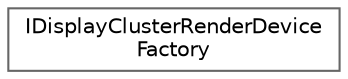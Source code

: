 digraph "Graphical Class Hierarchy"
{
 // INTERACTIVE_SVG=YES
 // LATEX_PDF_SIZE
  bgcolor="transparent";
  edge [fontname=Helvetica,fontsize=10,labelfontname=Helvetica,labelfontsize=10];
  node [fontname=Helvetica,fontsize=10,shape=box,height=0.2,width=0.4];
  rankdir="LR";
  Node0 [id="Node000000",label="IDisplayClusterRenderDevice\lFactory",height=0.2,width=0.4,color="grey40", fillcolor="white", style="filled",URL="$d7/d14/classIDisplayClusterRenderDeviceFactory.html",tooltip="nDisplay rendering device factory interface"];
}

